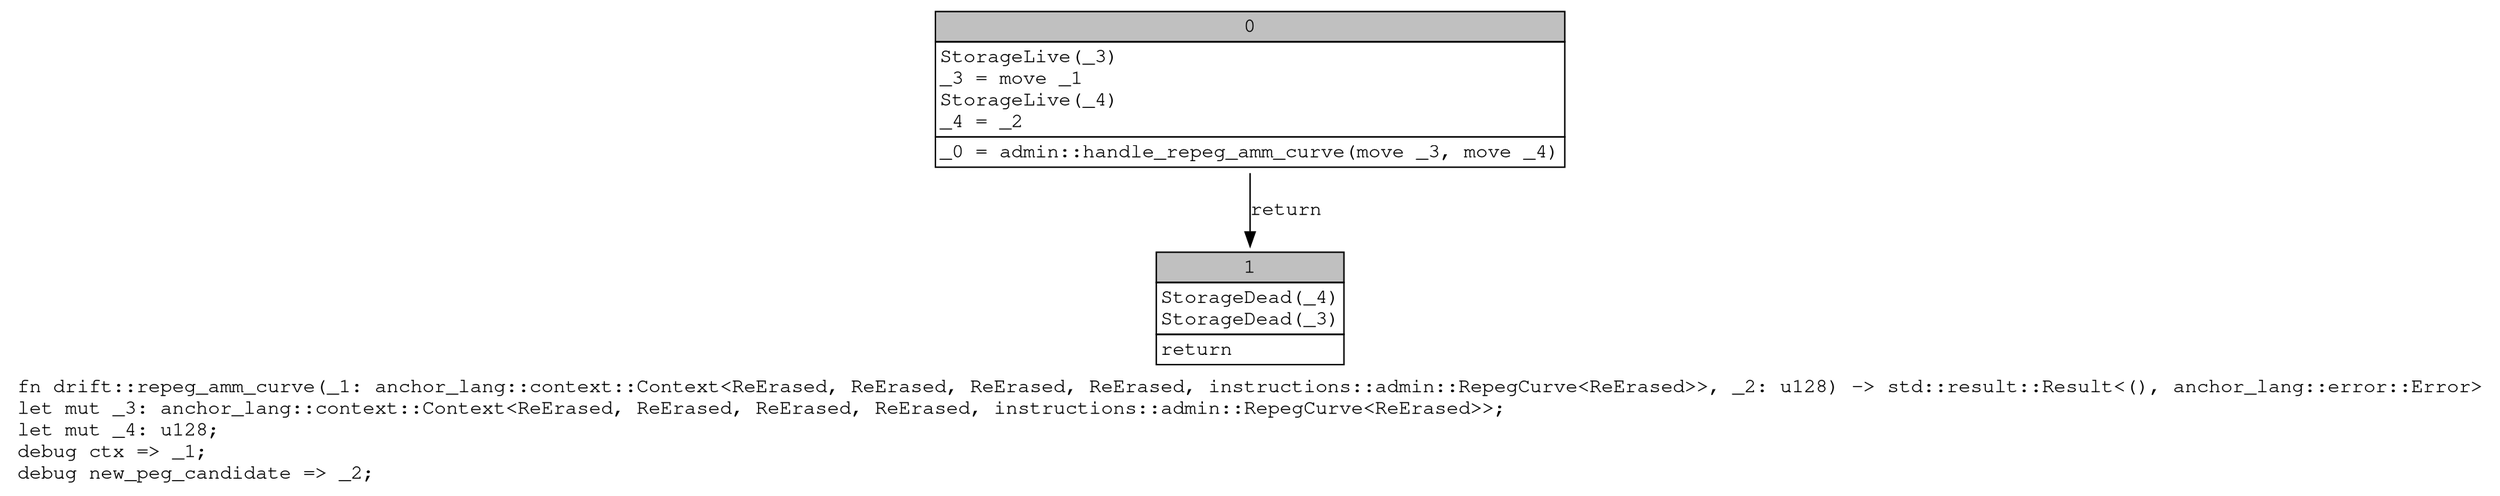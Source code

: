 digraph Mir_0_20046 {
    graph [fontname="Courier, monospace"];
    node [fontname="Courier, monospace"];
    edge [fontname="Courier, monospace"];
    label=<fn drift::repeg_amm_curve(_1: anchor_lang::context::Context&lt;ReErased, ReErased, ReErased, ReErased, instructions::admin::RepegCurve&lt;ReErased&gt;&gt;, _2: u128) -&gt; std::result::Result&lt;(), anchor_lang::error::Error&gt;<br align="left"/>let mut _3: anchor_lang::context::Context&lt;ReErased, ReErased, ReErased, ReErased, instructions::admin::RepegCurve&lt;ReErased&gt;&gt;;<br align="left"/>let mut _4: u128;<br align="left"/>debug ctx =&gt; _1;<br align="left"/>debug new_peg_candidate =&gt; _2;<br align="left"/>>;
    bb0__0_20046 [shape="none", label=<<table border="0" cellborder="1" cellspacing="0"><tr><td bgcolor="gray" align="center" colspan="1">0</td></tr><tr><td align="left" balign="left">StorageLive(_3)<br/>_3 = move _1<br/>StorageLive(_4)<br/>_4 = _2<br/></td></tr><tr><td align="left">_0 = admin::handle_repeg_amm_curve(move _3, move _4)</td></tr></table>>];
    bb1__0_20046 [shape="none", label=<<table border="0" cellborder="1" cellspacing="0"><tr><td bgcolor="gray" align="center" colspan="1">1</td></tr><tr><td align="left" balign="left">StorageDead(_4)<br/>StorageDead(_3)<br/></td></tr><tr><td align="left">return</td></tr></table>>];
    bb0__0_20046 -> bb1__0_20046 [label="return"];
}
